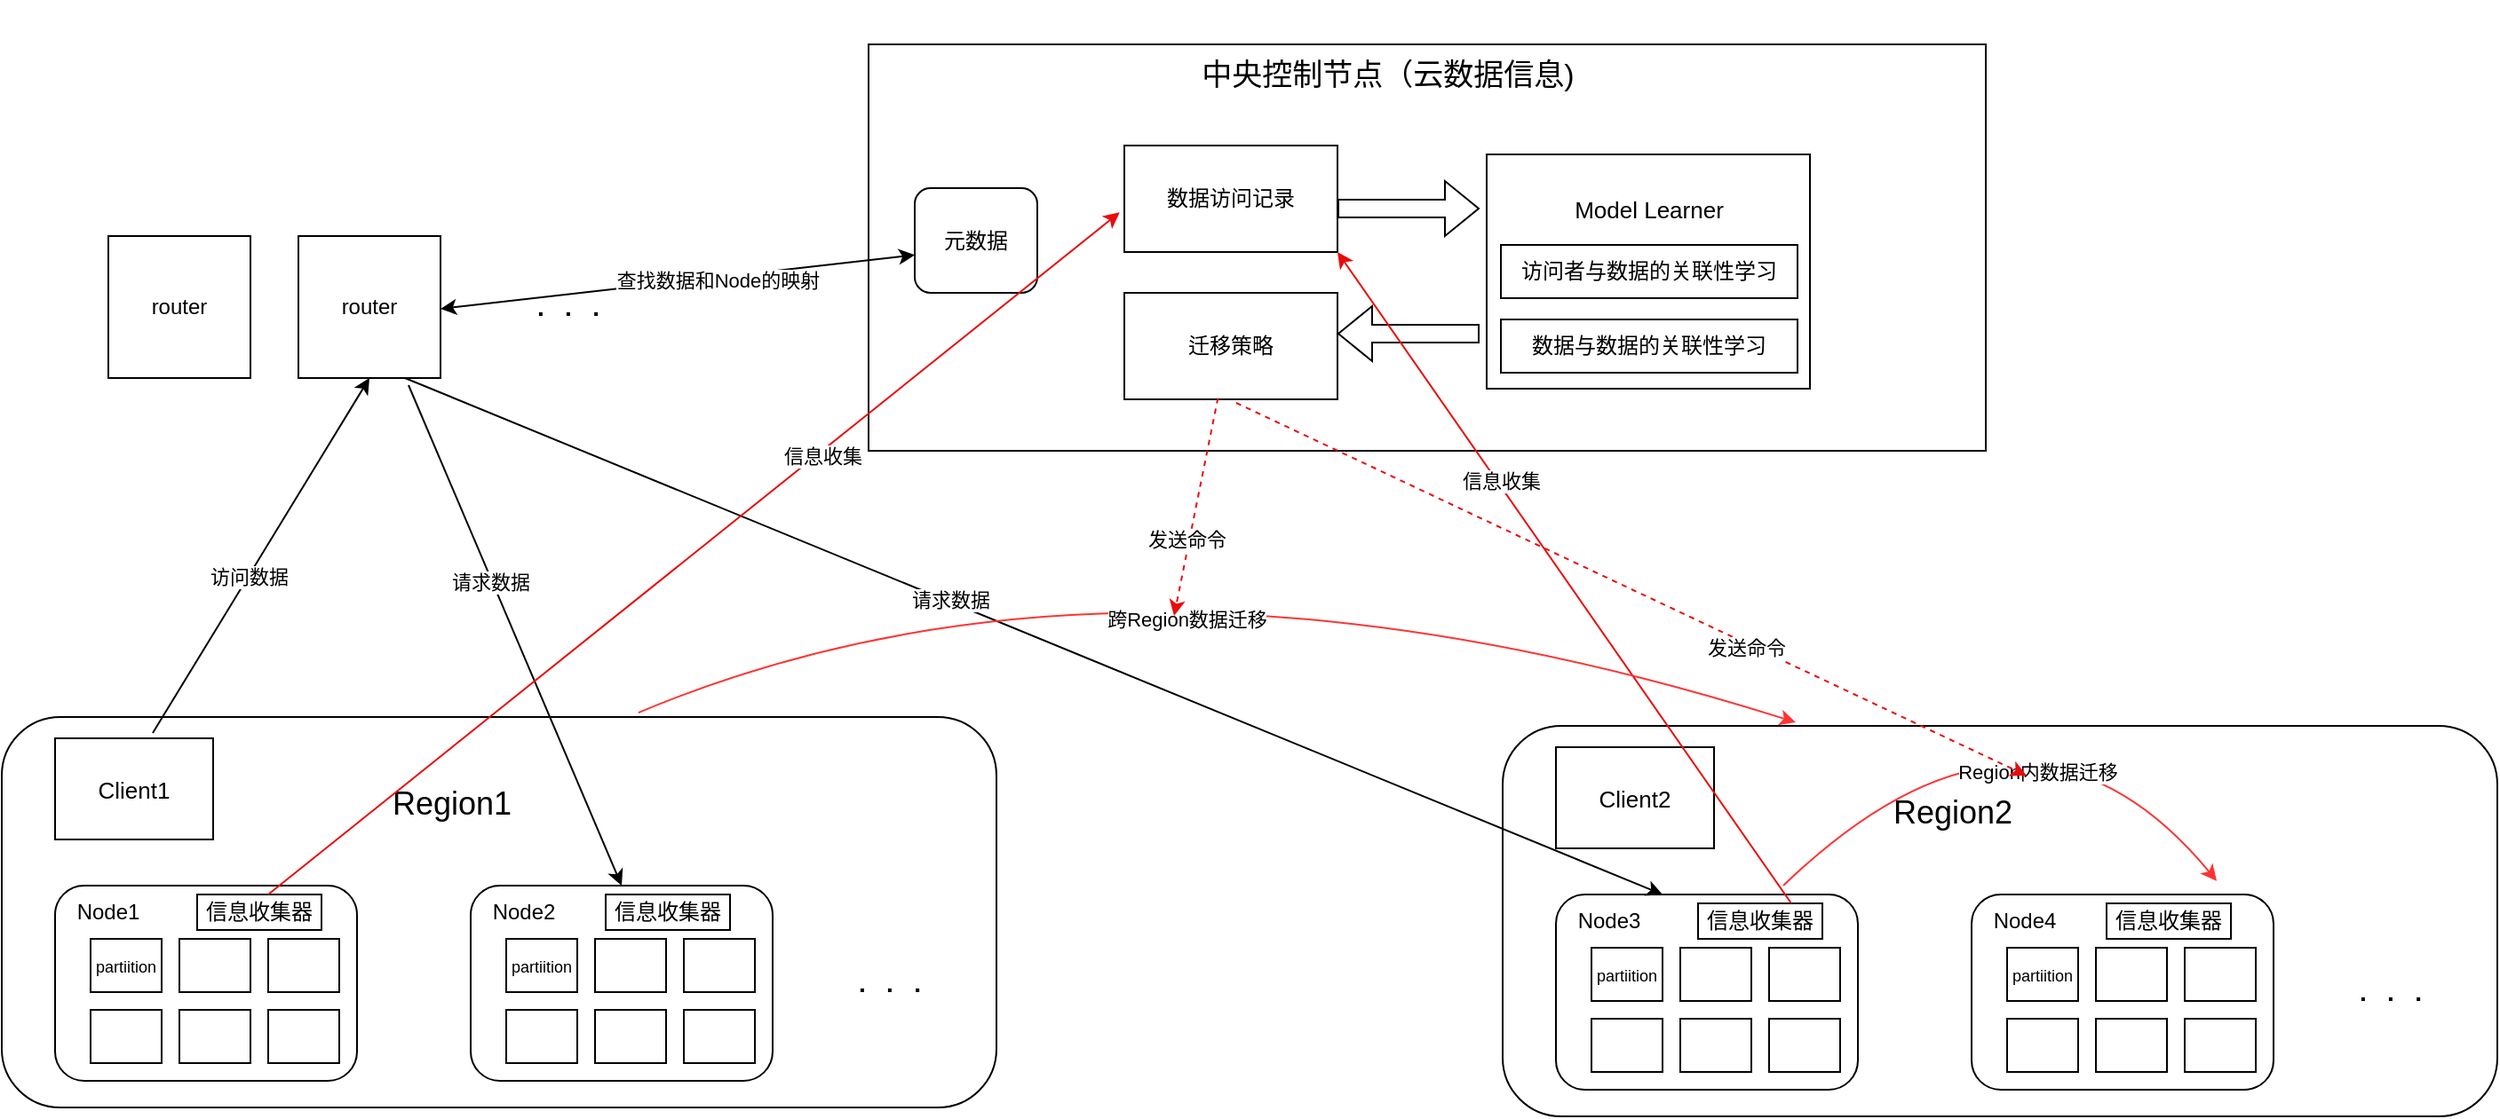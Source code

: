 <mxfile version="24.2.3" type="github">
  <diagram name="第 1 页" id="wyud56oGUguUk-u3dwBo">
    <mxGraphModel dx="2426" dy="1153" grid="1" gridSize="10" guides="1" tooltips="1" connect="1" arrows="1" fold="1" page="0" pageScale="1" pageWidth="3300" pageHeight="4681" math="0" shadow="0">
      <root>
        <mxCell id="0" />
        <mxCell id="1" parent="0" />
        <mxCell id="03DIohu5uTfENDP-RpDd-27" value="" style="rounded=1;whiteSpace=wrap;html=1;fillColor=none;align=center;strokeWidth=1;" parent="1" vertex="1">
          <mxGeometry x="-20" y="607" width="560" height="220" as="geometry" />
        </mxCell>
        <mxCell id="03DIohu5uTfENDP-RpDd-28" value="&lt;font style=&quot;font-size: 18px;&quot;&gt;Region1&lt;/font&gt;" style="text;html=1;strokeColor=none;fillColor=none;align=center;verticalAlign=middle;whiteSpace=wrap;rounded=0;strokeWidth=1;" parent="1" vertex="1">
          <mxGeometry x="193" y="638" width="81" height="36" as="geometry" />
        </mxCell>
        <mxCell id="03DIohu5uTfENDP-RpDd-29" value="" style="rounded=1;whiteSpace=wrap;html=1;fillColor=none;strokeWidth=1;" parent="1" vertex="1">
          <mxGeometry x="10" y="702" width="170" height="110" as="geometry" />
        </mxCell>
        <mxCell id="03DIohu5uTfENDP-RpDd-30" value="Node1" style="text;html=1;strokeColor=none;fillColor=none;align=center;verticalAlign=middle;whiteSpace=wrap;rounded=0;strokeWidth=1;" parent="1" vertex="1">
          <mxGeometry x="10" y="702" width="60" height="30" as="geometry" />
        </mxCell>
        <mxCell id="03DIohu5uTfENDP-RpDd-31" value="" style="rounded=0;whiteSpace=wrap;html=1;strokeWidth=1;" parent="1" vertex="1">
          <mxGeometry x="30" y="732" width="40" height="30" as="geometry" />
        </mxCell>
        <mxCell id="03DIohu5uTfENDP-RpDd-32" value="" style="rounded=0;whiteSpace=wrap;html=1;strokeWidth=1;" parent="1" vertex="1">
          <mxGeometry x="80" y="732" width="40" height="30" as="geometry" />
        </mxCell>
        <mxCell id="03DIohu5uTfENDP-RpDd-33" value="" style="rounded=0;whiteSpace=wrap;html=1;strokeWidth=1;" parent="1" vertex="1">
          <mxGeometry x="30" y="772" width="40" height="30" as="geometry" />
        </mxCell>
        <mxCell id="03DIohu5uTfENDP-RpDd-34" value="" style="rounded=0;whiteSpace=wrap;html=1;strokeWidth=1;" parent="1" vertex="1">
          <mxGeometry x="80" y="772" width="40" height="30" as="geometry" />
        </mxCell>
        <mxCell id="03DIohu5uTfENDP-RpDd-35" value="" style="rounded=0;whiteSpace=wrap;html=1;strokeWidth=1;" parent="1" vertex="1">
          <mxGeometry x="130" y="732" width="40" height="30" as="geometry" />
        </mxCell>
        <mxCell id="03DIohu5uTfENDP-RpDd-36" value="" style="rounded=0;whiteSpace=wrap;html=1;strokeWidth=1;" parent="1" vertex="1">
          <mxGeometry x="130" y="772" width="40" height="30" as="geometry" />
        </mxCell>
        <mxCell id="03DIohu5uTfENDP-RpDd-37" value="&lt;font style=&quot;font-size: 9px;&quot;&gt;partiition&lt;/font&gt;" style="text;html=1;strokeColor=none;fillColor=none;align=center;verticalAlign=middle;whiteSpace=wrap;rounded=0;strokeWidth=1;" parent="1" vertex="1">
          <mxGeometry x="35" y="742" width="30" height="10" as="geometry" />
        </mxCell>
        <mxCell id="03DIohu5uTfENDP-RpDd-38" value="" style="rounded=1;whiteSpace=wrap;html=1;fillColor=none;strokeWidth=1;" parent="1" vertex="1">
          <mxGeometry x="244" y="702" width="170" height="110" as="geometry" />
        </mxCell>
        <mxCell id="03DIohu5uTfENDP-RpDd-39" value="Node2" style="text;html=1;strokeColor=none;fillColor=none;align=center;verticalAlign=middle;whiteSpace=wrap;rounded=0;strokeWidth=1;" parent="1" vertex="1">
          <mxGeometry x="244" y="702" width="60" height="30" as="geometry" />
        </mxCell>
        <mxCell id="03DIohu5uTfENDP-RpDd-40" value="" style="rounded=0;whiteSpace=wrap;html=1;strokeWidth=1;" parent="1" vertex="1">
          <mxGeometry x="264" y="732" width="40" height="30" as="geometry" />
        </mxCell>
        <mxCell id="03DIohu5uTfENDP-RpDd-41" value="" style="rounded=0;whiteSpace=wrap;html=1;strokeWidth=1;" parent="1" vertex="1">
          <mxGeometry x="314" y="732" width="40" height="30" as="geometry" />
        </mxCell>
        <mxCell id="03DIohu5uTfENDP-RpDd-42" value="" style="rounded=0;whiteSpace=wrap;html=1;strokeWidth=1;" parent="1" vertex="1">
          <mxGeometry x="264" y="772" width="40" height="30" as="geometry" />
        </mxCell>
        <mxCell id="03DIohu5uTfENDP-RpDd-43" value="" style="rounded=0;whiteSpace=wrap;html=1;strokeWidth=1;" parent="1" vertex="1">
          <mxGeometry x="314" y="772" width="40" height="30" as="geometry" />
        </mxCell>
        <mxCell id="03DIohu5uTfENDP-RpDd-44" value="" style="rounded=0;whiteSpace=wrap;html=1;strokeWidth=1;" parent="1" vertex="1">
          <mxGeometry x="364" y="732" width="40" height="30" as="geometry" />
        </mxCell>
        <mxCell id="03DIohu5uTfENDP-RpDd-45" value="" style="rounded=0;whiteSpace=wrap;html=1;strokeWidth=1;" parent="1" vertex="1">
          <mxGeometry x="364" y="772" width="40" height="30" as="geometry" />
        </mxCell>
        <mxCell id="03DIohu5uTfENDP-RpDd-46" value="&lt;font style=&quot;font-size: 9px;&quot;&gt;partiition&lt;/font&gt;" style="text;html=1;strokeColor=none;fillColor=none;align=center;verticalAlign=middle;whiteSpace=wrap;rounded=0;strokeWidth=1;" parent="1" vertex="1">
          <mxGeometry x="269" y="742" width="30" height="10" as="geometry" />
        </mxCell>
        <mxCell id="03DIohu5uTfENDP-RpDd-47" value="&lt;b&gt;&lt;font style=&quot;font-size: 14px;&quot;&gt;.&amp;nbsp; &amp;nbsp;.&amp;nbsp; &amp;nbsp;.&lt;/font&gt;&lt;/b&gt;" style="text;html=1;strokeColor=none;fillColor=none;align=center;verticalAlign=middle;whiteSpace=wrap;rounded=0;" parent="1" vertex="1">
          <mxGeometry x="450" y="742" width="60" height="30" as="geometry" />
        </mxCell>
        <mxCell id="03DIohu5uTfENDP-RpDd-48" value="信息收集器" style="rounded=0;whiteSpace=wrap;html=1;" parent="1" vertex="1">
          <mxGeometry x="90" y="707" width="70" height="20" as="geometry" />
        </mxCell>
        <mxCell id="03DIohu5uTfENDP-RpDd-49" value="信息收集器" style="rounded=0;whiteSpace=wrap;html=1;" parent="1" vertex="1">
          <mxGeometry x="320" y="707" width="70" height="20" as="geometry" />
        </mxCell>
        <mxCell id="fK18sFWaVX0sbO686z94-1" value="&lt;font style=&quot;font-size: 13px;&quot;&gt;Client1&lt;/font&gt;" style="rounded=0;whiteSpace=wrap;html=1;fillColor=none;" vertex="1" parent="1">
          <mxGeometry x="10" y="619" width="89" height="57" as="geometry" />
        </mxCell>
        <mxCell id="fK18sFWaVX0sbO686z94-26" value="" style="rounded=1;whiteSpace=wrap;html=1;fillColor=none;align=center;strokeWidth=1;" vertex="1" parent="1">
          <mxGeometry x="825" y="612" width="560" height="220" as="geometry" />
        </mxCell>
        <mxCell id="fK18sFWaVX0sbO686z94-27" value="&lt;font style=&quot;font-size: 18px;&quot;&gt;Region2&lt;/font&gt;" style="text;html=1;strokeColor=none;fillColor=none;align=center;verticalAlign=middle;whiteSpace=wrap;rounded=0;strokeWidth=1;" vertex="1" parent="1">
          <mxGeometry x="1038" y="643" width="81" height="36" as="geometry" />
        </mxCell>
        <mxCell id="fK18sFWaVX0sbO686z94-28" value="" style="rounded=1;whiteSpace=wrap;html=1;fillColor=none;strokeWidth=1;" vertex="1" parent="1">
          <mxGeometry x="855" y="707" width="170" height="110" as="geometry" />
        </mxCell>
        <mxCell id="fK18sFWaVX0sbO686z94-29" value="Node3" style="text;html=1;strokeColor=none;fillColor=none;align=center;verticalAlign=middle;whiteSpace=wrap;rounded=0;strokeWidth=1;" vertex="1" parent="1">
          <mxGeometry x="855" y="707" width="60" height="30" as="geometry" />
        </mxCell>
        <mxCell id="fK18sFWaVX0sbO686z94-30" value="" style="rounded=0;whiteSpace=wrap;html=1;strokeWidth=1;" vertex="1" parent="1">
          <mxGeometry x="875" y="737" width="40" height="30" as="geometry" />
        </mxCell>
        <mxCell id="fK18sFWaVX0sbO686z94-31" value="" style="rounded=0;whiteSpace=wrap;html=1;strokeWidth=1;" vertex="1" parent="1">
          <mxGeometry x="925" y="737" width="40" height="30" as="geometry" />
        </mxCell>
        <mxCell id="fK18sFWaVX0sbO686z94-32" value="" style="rounded=0;whiteSpace=wrap;html=1;strokeWidth=1;" vertex="1" parent="1">
          <mxGeometry x="875" y="777" width="40" height="30" as="geometry" />
        </mxCell>
        <mxCell id="fK18sFWaVX0sbO686z94-33" value="" style="rounded=0;whiteSpace=wrap;html=1;strokeWidth=1;" vertex="1" parent="1">
          <mxGeometry x="925" y="777" width="40" height="30" as="geometry" />
        </mxCell>
        <mxCell id="fK18sFWaVX0sbO686z94-34" value="" style="rounded=0;whiteSpace=wrap;html=1;strokeWidth=1;" vertex="1" parent="1">
          <mxGeometry x="975" y="737" width="40" height="30" as="geometry" />
        </mxCell>
        <mxCell id="fK18sFWaVX0sbO686z94-35" value="" style="rounded=0;whiteSpace=wrap;html=1;strokeWidth=1;" vertex="1" parent="1">
          <mxGeometry x="975" y="777" width="40" height="30" as="geometry" />
        </mxCell>
        <mxCell id="fK18sFWaVX0sbO686z94-36" value="&lt;font style=&quot;font-size: 9px;&quot;&gt;partiition&lt;/font&gt;" style="text;html=1;strokeColor=none;fillColor=none;align=center;verticalAlign=middle;whiteSpace=wrap;rounded=0;strokeWidth=1;" vertex="1" parent="1">
          <mxGeometry x="880" y="747" width="30" height="10" as="geometry" />
        </mxCell>
        <mxCell id="fK18sFWaVX0sbO686z94-37" value="" style="rounded=1;whiteSpace=wrap;html=1;fillColor=none;strokeWidth=1;" vertex="1" parent="1">
          <mxGeometry x="1089" y="707" width="170" height="110" as="geometry" />
        </mxCell>
        <mxCell id="fK18sFWaVX0sbO686z94-38" value="Node4" style="text;html=1;strokeColor=none;fillColor=none;align=center;verticalAlign=middle;whiteSpace=wrap;rounded=0;strokeWidth=1;" vertex="1" parent="1">
          <mxGeometry x="1089" y="707" width="60" height="30" as="geometry" />
        </mxCell>
        <mxCell id="fK18sFWaVX0sbO686z94-39" value="" style="rounded=0;whiteSpace=wrap;html=1;strokeWidth=1;" vertex="1" parent="1">
          <mxGeometry x="1109" y="737" width="40" height="30" as="geometry" />
        </mxCell>
        <mxCell id="fK18sFWaVX0sbO686z94-40" value="" style="rounded=0;whiteSpace=wrap;html=1;strokeWidth=1;" vertex="1" parent="1">
          <mxGeometry x="1159" y="737" width="40" height="30" as="geometry" />
        </mxCell>
        <mxCell id="fK18sFWaVX0sbO686z94-41" value="" style="rounded=0;whiteSpace=wrap;html=1;strokeWidth=1;" vertex="1" parent="1">
          <mxGeometry x="1109" y="777" width="40" height="30" as="geometry" />
        </mxCell>
        <mxCell id="fK18sFWaVX0sbO686z94-42" value="" style="rounded=0;whiteSpace=wrap;html=1;strokeWidth=1;" vertex="1" parent="1">
          <mxGeometry x="1159" y="777" width="40" height="30" as="geometry" />
        </mxCell>
        <mxCell id="fK18sFWaVX0sbO686z94-43" value="" style="rounded=0;whiteSpace=wrap;html=1;strokeWidth=1;" vertex="1" parent="1">
          <mxGeometry x="1209" y="737" width="40" height="30" as="geometry" />
        </mxCell>
        <mxCell id="fK18sFWaVX0sbO686z94-44" value="" style="rounded=0;whiteSpace=wrap;html=1;strokeWidth=1;" vertex="1" parent="1">
          <mxGeometry x="1209" y="777" width="40" height="30" as="geometry" />
        </mxCell>
        <mxCell id="fK18sFWaVX0sbO686z94-45" value="&lt;font style=&quot;font-size: 9px;&quot;&gt;partiition&lt;/font&gt;" style="text;html=1;strokeColor=none;fillColor=none;align=center;verticalAlign=middle;whiteSpace=wrap;rounded=0;strokeWidth=1;" vertex="1" parent="1">
          <mxGeometry x="1114" y="747" width="30" height="10" as="geometry" />
        </mxCell>
        <mxCell id="fK18sFWaVX0sbO686z94-46" value="&lt;b&gt;&lt;font style=&quot;font-size: 14px;&quot;&gt;.&amp;nbsp; &amp;nbsp;.&amp;nbsp; &amp;nbsp;.&lt;/font&gt;&lt;/b&gt;" style="text;html=1;strokeColor=none;fillColor=none;align=center;verticalAlign=middle;whiteSpace=wrap;rounded=0;" vertex="1" parent="1">
          <mxGeometry x="1295" y="747" width="60" height="30" as="geometry" />
        </mxCell>
        <mxCell id="fK18sFWaVX0sbO686z94-47" value="信息收集器" style="rounded=0;whiteSpace=wrap;html=1;" vertex="1" parent="1">
          <mxGeometry x="935" y="712" width="70" height="20" as="geometry" />
        </mxCell>
        <mxCell id="fK18sFWaVX0sbO686z94-48" value="信息收集器" style="rounded=0;whiteSpace=wrap;html=1;" vertex="1" parent="1">
          <mxGeometry x="1165" y="712" width="70" height="20" as="geometry" />
        </mxCell>
        <mxCell id="fK18sFWaVX0sbO686z94-49" value="&lt;font style=&quot;font-size: 13px;&quot;&gt;Client2&lt;/font&gt;" style="rounded=0;whiteSpace=wrap;html=1;fillColor=none;" vertex="1" parent="1">
          <mxGeometry x="855" y="624" width="89" height="57" as="geometry" />
        </mxCell>
        <mxCell id="fK18sFWaVX0sbO686z94-50" value="router" style="whiteSpace=wrap;html=1;aspect=fixed;" vertex="1" parent="1">
          <mxGeometry x="40" y="336" width="80" height="80" as="geometry" />
        </mxCell>
        <mxCell id="fK18sFWaVX0sbO686z94-51" value="router" style="whiteSpace=wrap;html=1;aspect=fixed;" vertex="1" parent="1">
          <mxGeometry x="147" y="336" width="80" height="80" as="geometry" />
        </mxCell>
        <mxCell id="fK18sFWaVX0sbO686z94-52" value="&lt;b&gt;&lt;font style=&quot;font-size: 14px;&quot;&gt;.&amp;nbsp; &amp;nbsp;.&amp;nbsp; &amp;nbsp;.&lt;/font&gt;&lt;/b&gt;" style="text;html=1;strokeColor=none;fillColor=none;align=center;verticalAlign=middle;whiteSpace=wrap;rounded=0;" vertex="1" parent="1">
          <mxGeometry x="269" y="361" width="60" height="30" as="geometry" />
        </mxCell>
        <mxCell id="fK18sFWaVX0sbO686z94-53" value="" style="endArrow=classic;html=1;rounded=0;entryX=0.5;entryY=1;entryDx=0;entryDy=0;" edge="1" parent="1" target="fK18sFWaVX0sbO686z94-51">
          <mxGeometry width="50" height="50" relative="1" as="geometry">
            <mxPoint x="65" y="616" as="sourcePoint" />
            <mxPoint x="115" y="566" as="targetPoint" />
          </mxGeometry>
        </mxCell>
        <mxCell id="fK18sFWaVX0sbO686z94-54" value="访问数据" style="edgeLabel;html=1;align=center;verticalAlign=middle;resizable=0;points=[];" vertex="1" connectable="0" parent="fK18sFWaVX0sbO686z94-53">
          <mxGeometry x="-0.121" relative="1" as="geometry">
            <mxPoint as="offset" />
          </mxGeometry>
        </mxCell>
        <mxCell id="fK18sFWaVX0sbO686z94-55" value="" style="endArrow=classic;startArrow=classic;html=1;rounded=0;entryX=0;entryY=0.638;entryDx=0;entryDy=0;entryPerimeter=0;" edge="1" parent="1" target="fK18sFWaVX0sbO686z94-57">
          <mxGeometry width="50" height="50" relative="1" as="geometry">
            <mxPoint x="227" y="377" as="sourcePoint" />
            <mxPoint x="277" y="327" as="targetPoint" />
          </mxGeometry>
        </mxCell>
        <mxCell id="fK18sFWaVX0sbO686z94-56" value="查找数据和Node的映射" style="edgeLabel;html=1;align=center;verticalAlign=middle;resizable=0;points=[];" vertex="1" connectable="0" parent="fK18sFWaVX0sbO686z94-55">
          <mxGeometry x="0.163" y="-2" relative="1" as="geometry">
            <mxPoint y="-1" as="offset" />
          </mxGeometry>
        </mxCell>
        <mxCell id="fK18sFWaVX0sbO686z94-57" value="元数据" style="rounded=1;whiteSpace=wrap;html=1;fillColor=none;" vertex="1" parent="1">
          <mxGeometry x="494" y="309" width="69" height="59" as="geometry" />
        </mxCell>
        <mxCell id="fK18sFWaVX0sbO686z94-58" value="" style="endArrow=classic;html=1;rounded=0;entryX=0.5;entryY=0;entryDx=0;entryDy=0;" edge="1" parent="1" target="03DIohu5uTfENDP-RpDd-38">
          <mxGeometry width="50" height="50" relative="1" as="geometry">
            <mxPoint x="209" y="420" as="sourcePoint" />
            <mxPoint x="331" y="470" as="targetPoint" />
          </mxGeometry>
        </mxCell>
        <mxCell id="fK18sFWaVX0sbO686z94-60" value="请求数据" style="edgeLabel;html=1;align=center;verticalAlign=middle;resizable=0;points=[];" vertex="1" connectable="0" parent="fK18sFWaVX0sbO686z94-58">
          <mxGeometry x="-0.219" y="-1" relative="1" as="geometry">
            <mxPoint as="offset" />
          </mxGeometry>
        </mxCell>
        <mxCell id="fK18sFWaVX0sbO686z94-59" value="" style="endArrow=classic;html=1;rounded=0;entryX=1;entryY=0;entryDx=0;entryDy=0;exitX=0.75;exitY=1;exitDx=0;exitDy=0;" edge="1" parent="1" source="fK18sFWaVX0sbO686z94-51" target="fK18sFWaVX0sbO686z94-29">
          <mxGeometry width="50" height="50" relative="1" as="geometry">
            <mxPoint x="219" y="430" as="sourcePoint" />
            <mxPoint x="339" y="712" as="targetPoint" />
          </mxGeometry>
        </mxCell>
        <mxCell id="fK18sFWaVX0sbO686z94-61" value="请求数据" style="edgeLabel;html=1;align=center;verticalAlign=middle;resizable=0;points=[];" vertex="1" connectable="0" parent="fK18sFWaVX0sbO686z94-59">
          <mxGeometry x="-0.135" y="1" relative="1" as="geometry">
            <mxPoint as="offset" />
          </mxGeometry>
        </mxCell>
        <mxCell id="fK18sFWaVX0sbO686z94-62" value="" style="rounded=0;whiteSpace=wrap;html=1;fillColor=none;" vertex="1" parent="1">
          <mxGeometry x="468" y="228" width="629" height="229" as="geometry" />
        </mxCell>
        <mxCell id="fK18sFWaVX0sbO686z94-63" value="&lt;font style=&quot;font-size: 17px;&quot;&gt;中央控制节点（云数据信息)&lt;/font&gt;" style="text;html=1;align=center;verticalAlign=middle;whiteSpace=wrap;rounded=0;" vertex="1" parent="1">
          <mxGeometry x="649" y="203" width="223" height="85" as="geometry" />
        </mxCell>
        <mxCell id="fK18sFWaVX0sbO686z94-64" value="数据访问记录" style="rounded=0;whiteSpace=wrap;html=1;" vertex="1" parent="1">
          <mxGeometry x="612" y="285" width="120" height="60" as="geometry" />
        </mxCell>
        <mxCell id="fK18sFWaVX0sbO686z94-65" value="迁移策略" style="rounded=0;whiteSpace=wrap;html=1;" vertex="1" parent="1">
          <mxGeometry x="612" y="368" width="120" height="60" as="geometry" />
        </mxCell>
        <mxCell id="fK18sFWaVX0sbO686z94-66" value="" style="rounded=0;whiteSpace=wrap;html=1;" vertex="1" parent="1">
          <mxGeometry x="816" y="290" width="182" height="132" as="geometry" />
        </mxCell>
        <mxCell id="fK18sFWaVX0sbO686z94-67" value="&lt;font style=&quot;font-size: 13px;&quot;&gt;Model Learner&lt;/font&gt;" style="text;html=1;align=center;verticalAlign=middle;whiteSpace=wrap;rounded=0;" vertex="1" parent="1">
          <mxGeometry x="859.5" y="306" width="95" height="30" as="geometry" />
        </mxCell>
        <mxCell id="fK18sFWaVX0sbO686z94-68" value="访问者与数据的关联性学习" style="rounded=0;whiteSpace=wrap;html=1;" vertex="1" parent="1">
          <mxGeometry x="824" y="341" width="167" height="30" as="geometry" />
        </mxCell>
        <mxCell id="fK18sFWaVX0sbO686z94-69" value="数据与数据的关联性学习" style="rounded=0;whiteSpace=wrap;html=1;" vertex="1" parent="1">
          <mxGeometry x="824" y="383" width="167" height="30" as="geometry" />
        </mxCell>
        <mxCell id="fK18sFWaVX0sbO686z94-71" value="" style="shape=flexArrow;endArrow=classic;html=1;rounded=0;" edge="1" parent="1">
          <mxGeometry width="50" height="50" relative="1" as="geometry">
            <mxPoint x="732" y="320.5" as="sourcePoint" />
            <mxPoint x="812" y="320.5" as="targetPoint" />
          </mxGeometry>
        </mxCell>
        <mxCell id="fK18sFWaVX0sbO686z94-77" value="" style="shape=flexArrow;endArrow=classic;html=1;rounded=0;" edge="1" parent="1">
          <mxGeometry width="50" height="50" relative="1" as="geometry">
            <mxPoint x="812" y="391" as="sourcePoint" />
            <mxPoint x="732" y="391" as="targetPoint" />
          </mxGeometry>
        </mxCell>
        <mxCell id="fK18sFWaVX0sbO686z94-78" value="" style="endArrow=classic;html=1;rounded=0;strokeColor=#ea0b0b;entryX=-0.022;entryY=0.628;entryDx=0;entryDy=0;entryPerimeter=0;" edge="1" parent="1" target="fK18sFWaVX0sbO686z94-64">
          <mxGeometry width="50" height="50" relative="1" as="geometry">
            <mxPoint x="130" y="707" as="sourcePoint" />
            <mxPoint x="180" y="657" as="targetPoint" />
          </mxGeometry>
        </mxCell>
        <mxCell id="fK18sFWaVX0sbO686z94-79" value="信息收集" style="edgeLabel;html=1;align=center;verticalAlign=middle;resizable=0;points=[];" vertex="1" connectable="0" parent="fK18sFWaVX0sbO686z94-78">
          <mxGeometry x="0.294" y="-2" relative="1" as="geometry">
            <mxPoint as="offset" />
          </mxGeometry>
        </mxCell>
        <mxCell id="fK18sFWaVX0sbO686z94-80" value="" style="endArrow=classic;html=1;rounded=0;strokeColor=#ea0b0b;entryX=1;entryY=1;entryDx=0;entryDy=0;exitX=0.75;exitY=0;exitDx=0;exitDy=0;" edge="1" parent="1" source="fK18sFWaVX0sbO686z94-47" target="fK18sFWaVX0sbO686z94-64">
          <mxGeometry width="50" height="50" relative="1" as="geometry">
            <mxPoint x="346" y="712" as="sourcePoint" />
            <mxPoint x="825" y="328" as="targetPoint" />
          </mxGeometry>
        </mxCell>
        <mxCell id="fK18sFWaVX0sbO686z94-81" value="信息收集" style="edgeLabel;html=1;align=center;verticalAlign=middle;resizable=0;points=[];" vertex="1" connectable="0" parent="fK18sFWaVX0sbO686z94-80">
          <mxGeometry x="0.294" y="-2" relative="1" as="geometry">
            <mxPoint as="offset" />
          </mxGeometry>
        </mxCell>
        <mxCell id="fK18sFWaVX0sbO686z94-82" value="" style="curved=1;endArrow=classic;html=1;rounded=0;exitX=0.64;exitY=-0.011;exitDx=0;exitDy=0;exitPerimeter=0;strokeColor=#FF3333;" edge="1" parent="1" source="03DIohu5uTfENDP-RpDd-27">
          <mxGeometry width="50" height="50" relative="1" as="geometry">
            <mxPoint x="370" y="580" as="sourcePoint" />
            <mxPoint x="990" y="610" as="targetPoint" />
            <Array as="points">
              <mxPoint x="610" y="490" />
            </Array>
          </mxGeometry>
        </mxCell>
        <mxCell id="fK18sFWaVX0sbO686z94-87" value="跨Region数据迁移" style="edgeLabel;html=1;align=center;verticalAlign=middle;resizable=0;points=[];" vertex="1" connectable="0" parent="fK18sFWaVX0sbO686z94-82">
          <mxGeometry x="0.004" y="-48" relative="1" as="geometry">
            <mxPoint as="offset" />
          </mxGeometry>
        </mxCell>
        <mxCell id="fK18sFWaVX0sbO686z94-85" value="" style="curved=1;endArrow=classic;html=1;rounded=0;exitX=0.543;exitY=0.027;exitDx=0;exitDy=0;exitPerimeter=0;strokeColor=#FF3333;entryX=0.602;entryY=0.003;entryDx=0;entryDy=0;entryPerimeter=0;" edge="1" parent="1">
          <mxGeometry width="50" height="50" relative="1" as="geometry">
            <mxPoint x="982.99" y="702" as="sourcePoint" />
            <mxPoint x="1227.02" y="699.36" as="targetPoint" />
            <Array as="points">
              <mxPoint x="1120" y="570" />
            </Array>
          </mxGeometry>
        </mxCell>
        <mxCell id="fK18sFWaVX0sbO686z94-86" value="Region内数据迁移" style="edgeLabel;html=1;align=center;verticalAlign=middle;resizable=0;points=[];" vertex="1" connectable="0" parent="fK18sFWaVX0sbO686z94-85">
          <mxGeometry x="0.374" y="-39" relative="1" as="geometry">
            <mxPoint as="offset" />
          </mxGeometry>
        </mxCell>
        <mxCell id="fK18sFWaVX0sbO686z94-89" value="" style="endArrow=classic;html=1;rounded=0;strokeColor=#ea0b0b;exitX=0.439;exitY=0.989;exitDx=0;exitDy=0;exitPerimeter=0;dashed=1;" edge="1" parent="1" source="fK18sFWaVX0sbO686z94-65">
          <mxGeometry width="50" height="50" relative="1" as="geometry">
            <mxPoint x="1596" y="517" as="sourcePoint" />
            <mxPoint x="640" y="550" as="targetPoint" />
          </mxGeometry>
        </mxCell>
        <mxCell id="fK18sFWaVX0sbO686z94-90" value="发送命令" style="edgeLabel;html=1;align=center;verticalAlign=middle;resizable=0;points=[];" vertex="1" connectable="0" parent="fK18sFWaVX0sbO686z94-89">
          <mxGeometry x="0.294" y="-2" relative="1" as="geometry">
            <mxPoint as="offset" />
          </mxGeometry>
        </mxCell>
        <mxCell id="fK18sFWaVX0sbO686z94-91" value="" style="endArrow=classic;html=1;rounded=0;strokeColor=#ea0b0b;dashed=1;" edge="1" parent="1">
          <mxGeometry width="50" height="50" relative="1" as="geometry">
            <mxPoint x="675" y="430" as="sourcePoint" />
            <mxPoint x="1120" y="640" as="targetPoint" />
          </mxGeometry>
        </mxCell>
        <mxCell id="fK18sFWaVX0sbO686z94-92" value="发送命令" style="edgeLabel;html=1;align=center;verticalAlign=middle;resizable=0;points=[];" vertex="1" connectable="0" parent="fK18sFWaVX0sbO686z94-91">
          <mxGeometry x="0.294" y="-2" relative="1" as="geometry">
            <mxPoint as="offset" />
          </mxGeometry>
        </mxCell>
      </root>
    </mxGraphModel>
  </diagram>
</mxfile>
